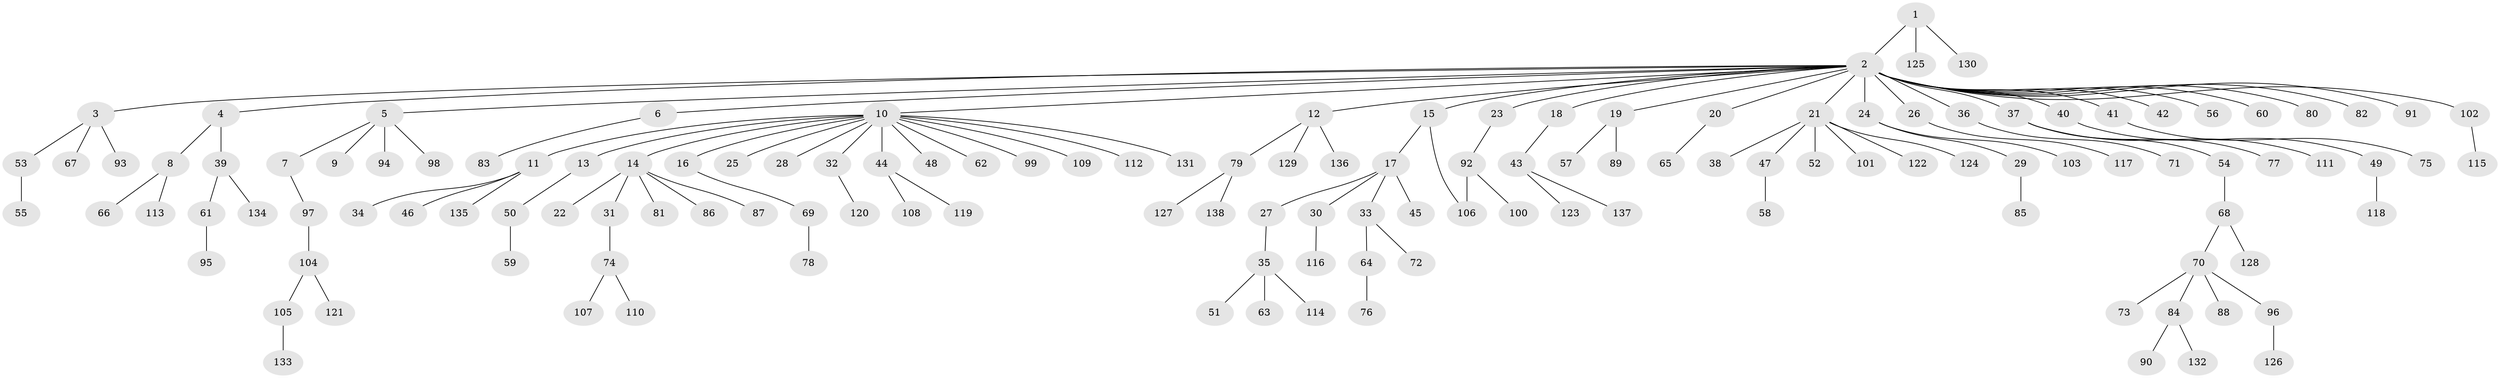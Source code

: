 // Generated by graph-tools (version 1.1) at 2025/49/03/09/25 03:49:52]
// undirected, 138 vertices, 138 edges
graph export_dot {
graph [start="1"]
  node [color=gray90,style=filled];
  1;
  2;
  3;
  4;
  5;
  6;
  7;
  8;
  9;
  10;
  11;
  12;
  13;
  14;
  15;
  16;
  17;
  18;
  19;
  20;
  21;
  22;
  23;
  24;
  25;
  26;
  27;
  28;
  29;
  30;
  31;
  32;
  33;
  34;
  35;
  36;
  37;
  38;
  39;
  40;
  41;
  42;
  43;
  44;
  45;
  46;
  47;
  48;
  49;
  50;
  51;
  52;
  53;
  54;
  55;
  56;
  57;
  58;
  59;
  60;
  61;
  62;
  63;
  64;
  65;
  66;
  67;
  68;
  69;
  70;
  71;
  72;
  73;
  74;
  75;
  76;
  77;
  78;
  79;
  80;
  81;
  82;
  83;
  84;
  85;
  86;
  87;
  88;
  89;
  90;
  91;
  92;
  93;
  94;
  95;
  96;
  97;
  98;
  99;
  100;
  101;
  102;
  103;
  104;
  105;
  106;
  107;
  108;
  109;
  110;
  111;
  112;
  113;
  114;
  115;
  116;
  117;
  118;
  119;
  120;
  121;
  122;
  123;
  124;
  125;
  126;
  127;
  128;
  129;
  130;
  131;
  132;
  133;
  134;
  135;
  136;
  137;
  138;
  1 -- 2;
  1 -- 125;
  1 -- 130;
  2 -- 3;
  2 -- 4;
  2 -- 5;
  2 -- 6;
  2 -- 10;
  2 -- 12;
  2 -- 15;
  2 -- 18;
  2 -- 19;
  2 -- 20;
  2 -- 21;
  2 -- 23;
  2 -- 24;
  2 -- 26;
  2 -- 36;
  2 -- 37;
  2 -- 40;
  2 -- 41;
  2 -- 42;
  2 -- 56;
  2 -- 60;
  2 -- 80;
  2 -- 82;
  2 -- 91;
  2 -- 102;
  3 -- 53;
  3 -- 67;
  3 -- 93;
  4 -- 8;
  4 -- 39;
  5 -- 7;
  5 -- 9;
  5 -- 94;
  5 -- 98;
  6 -- 83;
  7 -- 97;
  8 -- 66;
  8 -- 113;
  10 -- 11;
  10 -- 13;
  10 -- 14;
  10 -- 16;
  10 -- 25;
  10 -- 28;
  10 -- 32;
  10 -- 44;
  10 -- 48;
  10 -- 62;
  10 -- 99;
  10 -- 109;
  10 -- 112;
  10 -- 131;
  11 -- 34;
  11 -- 46;
  11 -- 135;
  12 -- 79;
  12 -- 129;
  12 -- 136;
  13 -- 50;
  14 -- 22;
  14 -- 31;
  14 -- 81;
  14 -- 86;
  14 -- 87;
  15 -- 17;
  15 -- 106;
  16 -- 69;
  17 -- 27;
  17 -- 30;
  17 -- 33;
  17 -- 45;
  18 -- 43;
  19 -- 57;
  19 -- 89;
  20 -- 65;
  21 -- 38;
  21 -- 47;
  21 -- 52;
  21 -- 101;
  21 -- 122;
  21 -- 124;
  23 -- 92;
  24 -- 29;
  24 -- 103;
  26 -- 117;
  27 -- 35;
  29 -- 85;
  30 -- 116;
  31 -- 74;
  32 -- 120;
  33 -- 64;
  33 -- 72;
  35 -- 51;
  35 -- 63;
  35 -- 114;
  36 -- 71;
  37 -- 54;
  37 -- 77;
  37 -- 111;
  39 -- 61;
  39 -- 134;
  40 -- 49;
  41 -- 75;
  43 -- 123;
  43 -- 137;
  44 -- 108;
  44 -- 119;
  47 -- 58;
  49 -- 118;
  50 -- 59;
  53 -- 55;
  54 -- 68;
  61 -- 95;
  64 -- 76;
  68 -- 70;
  68 -- 128;
  69 -- 78;
  70 -- 73;
  70 -- 84;
  70 -- 88;
  70 -- 96;
  74 -- 107;
  74 -- 110;
  79 -- 127;
  79 -- 138;
  84 -- 90;
  84 -- 132;
  92 -- 100;
  92 -- 106;
  96 -- 126;
  97 -- 104;
  102 -- 115;
  104 -- 105;
  104 -- 121;
  105 -- 133;
}
